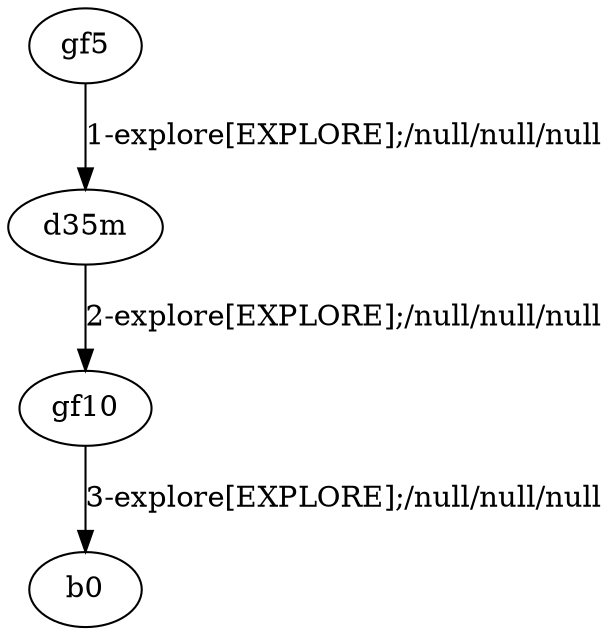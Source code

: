 # Total number of goals covered by this test: 1
# gf10 --> b0

digraph g {
"gf5" -> "d35m" [label = "1-explore[EXPLORE];/null/null/null"];
"d35m" -> "gf10" [label = "2-explore[EXPLORE];/null/null/null"];
"gf10" -> "b0" [label = "3-explore[EXPLORE];/null/null/null"];
}